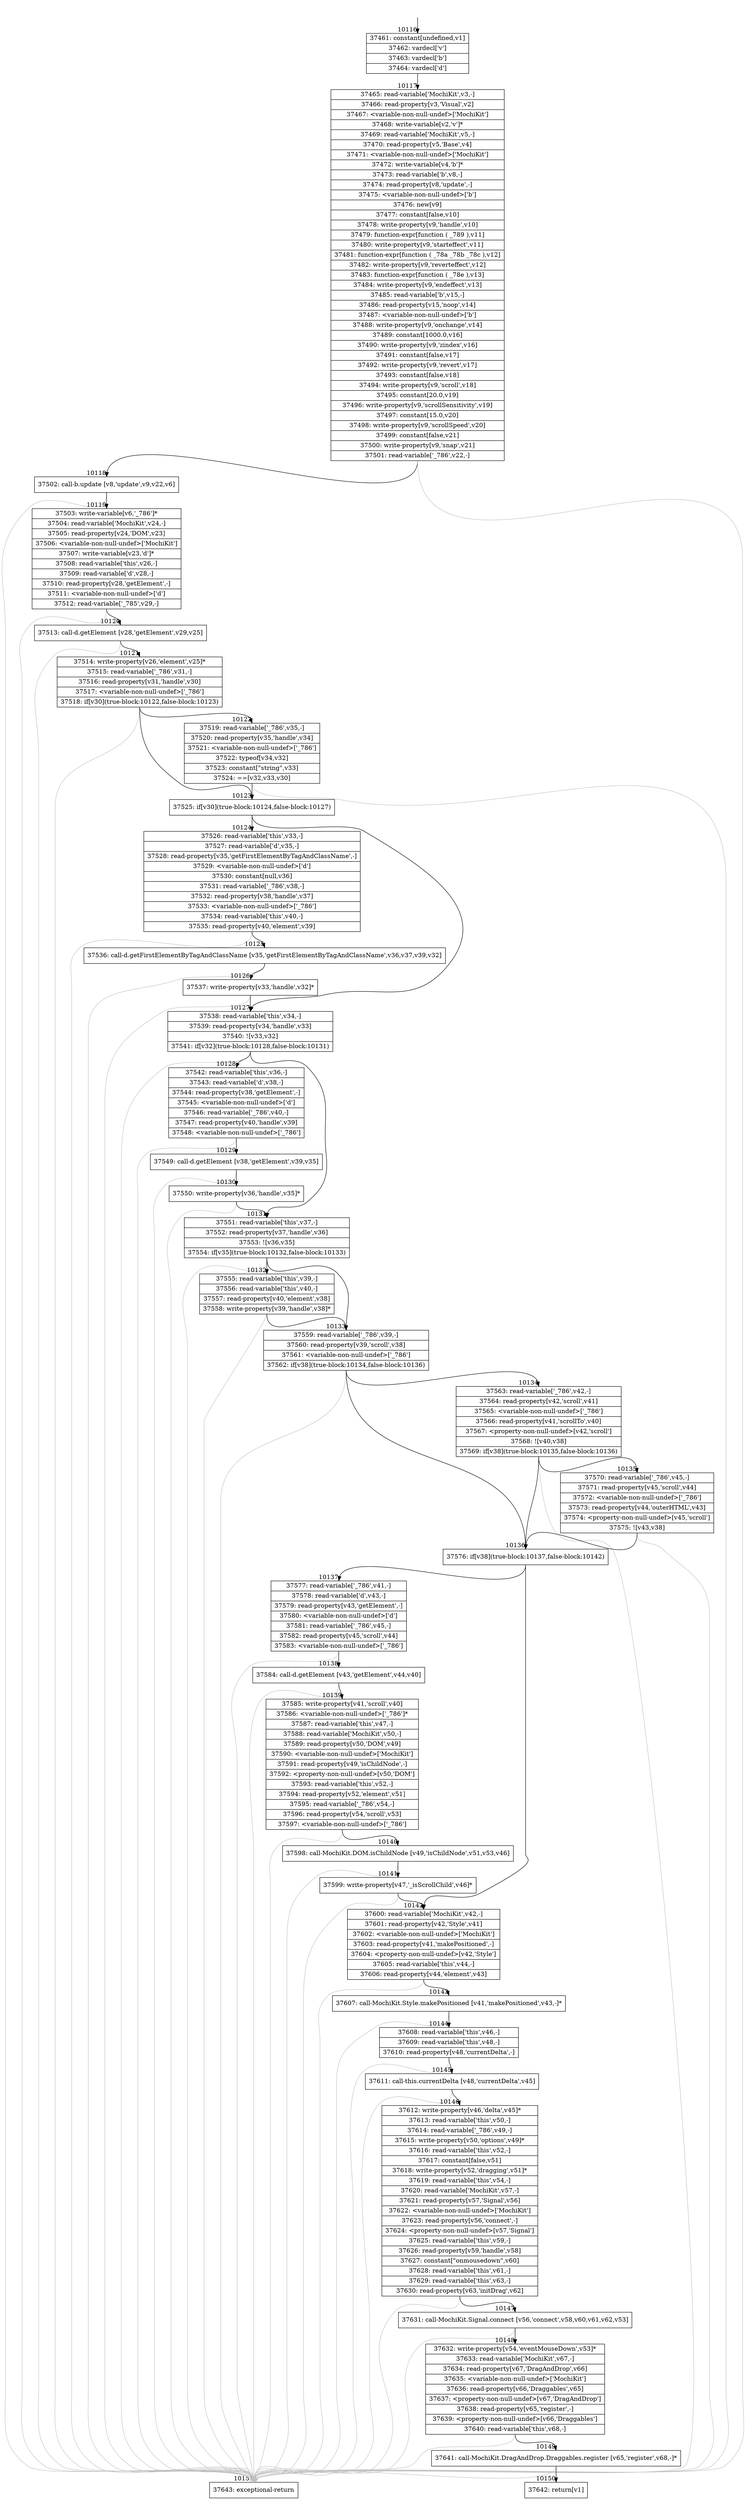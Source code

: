 digraph {
rankdir="TD"
BB_entry722[shape=none,label=""];
BB_entry722 -> BB10116 [tailport=s, headport=n, headlabel="    10116"]
BB10116 [shape=record label="{37461: constant[undefined,v1]|37462: vardecl['v']|37463: vardecl['b']|37464: vardecl['d']}" ] 
BB10116 -> BB10117 [tailport=s, headport=n, headlabel="      10117"]
BB10117 [shape=record label="{37465: read-variable['MochiKit',v3,-]|37466: read-property[v3,'Visual',v2]|37467: \<variable-non-null-undef\>['MochiKit']|37468: write-variable[v2,'v']*|37469: read-variable['MochiKit',v5,-]|37470: read-property[v5,'Base',v4]|37471: \<variable-non-null-undef\>['MochiKit']|37472: write-variable[v4,'b']*|37473: read-variable['b',v8,-]|37474: read-property[v8,'update',-]|37475: \<variable-non-null-undef\>['b']|37476: new[v9]|37477: constant[false,v10]|37478: write-property[v9,'handle',v10]|37479: function-expr[function ( _789 ),v11]|37480: write-property[v9,'starteffect',v11]|37481: function-expr[function ( _78a _78b _78c ),v12]|37482: write-property[v9,'reverteffect',v12]|37483: function-expr[function ( _78e ),v13]|37484: write-property[v9,'endeffect',v13]|37485: read-variable['b',v15,-]|37486: read-property[v15,'noop',v14]|37487: \<variable-non-null-undef\>['b']|37488: write-property[v9,'onchange',v14]|37489: constant[1000.0,v16]|37490: write-property[v9,'zindex',v16]|37491: constant[false,v17]|37492: write-property[v9,'revert',v17]|37493: constant[false,v18]|37494: write-property[v9,'scroll',v18]|37495: constant[20.0,v19]|37496: write-property[v9,'scrollSensitivity',v19]|37497: constant[15.0,v20]|37498: write-property[v9,'scrollSpeed',v20]|37499: constant[false,v21]|37500: write-property[v9,'snap',v21]|37501: read-variable['_786',v22,-]}" ] 
BB10117 -> BB10118 [tailport=s, headport=n, headlabel="      10118"]
BB10117 -> BB10151 [tailport=s, headport=n, color=gray, headlabel="      10151"]
BB10118 [shape=record label="{37502: call-b.update [v8,'update',v9,v22,v6]}" ] 
BB10118 -> BB10119 [tailport=s, headport=n, headlabel="      10119"]
BB10118 -> BB10151 [tailport=s, headport=n, color=gray]
BB10119 [shape=record label="{37503: write-variable[v6,'_786']*|37504: read-variable['MochiKit',v24,-]|37505: read-property[v24,'DOM',v23]|37506: \<variable-non-null-undef\>['MochiKit']|37507: write-variable[v23,'d']*|37508: read-variable['this',v26,-]|37509: read-variable['d',v28,-]|37510: read-property[v28,'getElement',-]|37511: \<variable-non-null-undef\>['d']|37512: read-variable['_785',v29,-]}" ] 
BB10119 -> BB10120 [tailport=s, headport=n, headlabel="      10120"]
BB10119 -> BB10151 [tailport=s, headport=n, color=gray]
BB10120 [shape=record label="{37513: call-d.getElement [v28,'getElement',v29,v25]}" ] 
BB10120 -> BB10121 [tailport=s, headport=n, headlabel="      10121"]
BB10120 -> BB10151 [tailport=s, headport=n, color=gray]
BB10121 [shape=record label="{37514: write-property[v26,'element',v25]*|37515: read-variable['_786',v31,-]|37516: read-property[v31,'handle',v30]|37517: \<variable-non-null-undef\>['_786']|37518: if[v30](true-block:10122,false-block:10123)}" ] 
BB10121 -> BB10123 [tailport=s, headport=n, headlabel="      10123"]
BB10121 -> BB10122 [tailport=s, headport=n, headlabel="      10122"]
BB10121 -> BB10151 [tailport=s, headport=n, color=gray]
BB10122 [shape=record label="{37519: read-variable['_786',v35,-]|37520: read-property[v35,'handle',v34]|37521: \<variable-non-null-undef\>['_786']|37522: typeof[v34,v32]|37523: constant[\"string\",v33]|37524: ==[v32,v33,v30]}" ] 
BB10122 -> BB10123 [tailport=s, headport=n]
BB10122 -> BB10151 [tailport=s, headport=n, color=gray]
BB10123 [shape=record label="{37525: if[v30](true-block:10124,false-block:10127)}" ] 
BB10123 -> BB10124 [tailport=s, headport=n, headlabel="      10124"]
BB10123 -> BB10127 [tailport=s, headport=n, headlabel="      10127"]
BB10124 [shape=record label="{37526: read-variable['this',v33,-]|37527: read-variable['d',v35,-]|37528: read-property[v35,'getFirstElementByTagAndClassName',-]|37529: \<variable-non-null-undef\>['d']|37530: constant[null,v36]|37531: read-variable['_786',v38,-]|37532: read-property[v38,'handle',v37]|37533: \<variable-non-null-undef\>['_786']|37534: read-variable['this',v40,-]|37535: read-property[v40,'element',v39]}" ] 
BB10124 -> BB10125 [tailport=s, headport=n, headlabel="      10125"]
BB10124 -> BB10151 [tailport=s, headport=n, color=gray]
BB10125 [shape=record label="{37536: call-d.getFirstElementByTagAndClassName [v35,'getFirstElementByTagAndClassName',v36,v37,v39,v32]}" ] 
BB10125 -> BB10126 [tailport=s, headport=n, headlabel="      10126"]
BB10125 -> BB10151 [tailport=s, headport=n, color=gray]
BB10126 [shape=record label="{37537: write-property[v33,'handle',v32]*}" ] 
BB10126 -> BB10127 [tailport=s, headport=n]
BB10126 -> BB10151 [tailport=s, headport=n, color=gray]
BB10127 [shape=record label="{37538: read-variable['this',v34,-]|37539: read-property[v34,'handle',v33]|37540: ![v33,v32]|37541: if[v32](true-block:10128,false-block:10131)}" ] 
BB10127 -> BB10128 [tailport=s, headport=n, headlabel="      10128"]
BB10127 -> BB10131 [tailport=s, headport=n, headlabel="      10131"]
BB10127 -> BB10151 [tailport=s, headport=n, color=gray]
BB10128 [shape=record label="{37542: read-variable['this',v36,-]|37543: read-variable['d',v38,-]|37544: read-property[v38,'getElement',-]|37545: \<variable-non-null-undef\>['d']|37546: read-variable['_786',v40,-]|37547: read-property[v40,'handle',v39]|37548: \<variable-non-null-undef\>['_786']}" ] 
BB10128 -> BB10129 [tailport=s, headport=n, headlabel="      10129"]
BB10128 -> BB10151 [tailport=s, headport=n, color=gray]
BB10129 [shape=record label="{37549: call-d.getElement [v38,'getElement',v39,v35]}" ] 
BB10129 -> BB10130 [tailport=s, headport=n, headlabel="      10130"]
BB10129 -> BB10151 [tailport=s, headport=n, color=gray]
BB10130 [shape=record label="{37550: write-property[v36,'handle',v35]*}" ] 
BB10130 -> BB10131 [tailport=s, headport=n]
BB10130 -> BB10151 [tailport=s, headport=n, color=gray]
BB10131 [shape=record label="{37551: read-variable['this',v37,-]|37552: read-property[v37,'handle',v36]|37553: ![v36,v35]|37554: if[v35](true-block:10132,false-block:10133)}" ] 
BB10131 -> BB10132 [tailport=s, headport=n, headlabel="      10132"]
BB10131 -> BB10133 [tailport=s, headport=n, headlabel="      10133"]
BB10131 -> BB10151 [tailport=s, headport=n, color=gray]
BB10132 [shape=record label="{37555: read-variable['this',v39,-]|37556: read-variable['this',v40,-]|37557: read-property[v40,'element',v38]|37558: write-property[v39,'handle',v38]*}" ] 
BB10132 -> BB10133 [tailport=s, headport=n]
BB10132 -> BB10151 [tailport=s, headport=n, color=gray]
BB10133 [shape=record label="{37559: read-variable['_786',v39,-]|37560: read-property[v39,'scroll',v38]|37561: \<variable-non-null-undef\>['_786']|37562: if[v38](true-block:10134,false-block:10136)}" ] 
BB10133 -> BB10136 [tailport=s, headport=n, headlabel="      10136"]
BB10133 -> BB10134 [tailport=s, headport=n, headlabel="      10134"]
BB10133 -> BB10151 [tailport=s, headport=n, color=gray]
BB10134 [shape=record label="{37563: read-variable['_786',v42,-]|37564: read-property[v42,'scroll',v41]|37565: \<variable-non-null-undef\>['_786']|37566: read-property[v41,'scrollTo',v40]|37567: \<property-non-null-undef\>[v42,'scroll']|37568: ![v40,v38]|37569: if[v38](true-block:10135,false-block:10136)}" ] 
BB10134 -> BB10136 [tailport=s, headport=n]
BB10134 -> BB10135 [tailport=s, headport=n, headlabel="      10135"]
BB10134 -> BB10151 [tailport=s, headport=n, color=gray]
BB10135 [shape=record label="{37570: read-variable['_786',v45,-]|37571: read-property[v45,'scroll',v44]|37572: \<variable-non-null-undef\>['_786']|37573: read-property[v44,'outerHTML',v43]|37574: \<property-non-null-undef\>[v45,'scroll']|37575: ![v43,v38]}" ] 
BB10135 -> BB10136 [tailport=s, headport=n]
BB10135 -> BB10151 [tailport=s, headport=n, color=gray]
BB10136 [shape=record label="{37576: if[v38](true-block:10137,false-block:10142)}" ] 
BB10136 -> BB10137 [tailport=s, headport=n, headlabel="      10137"]
BB10136 -> BB10142 [tailport=s, headport=n, headlabel="      10142"]
BB10137 [shape=record label="{37577: read-variable['_786',v41,-]|37578: read-variable['d',v43,-]|37579: read-property[v43,'getElement',-]|37580: \<variable-non-null-undef\>['d']|37581: read-variable['_786',v45,-]|37582: read-property[v45,'scroll',v44]|37583: \<variable-non-null-undef\>['_786']}" ] 
BB10137 -> BB10138 [tailport=s, headport=n, headlabel="      10138"]
BB10137 -> BB10151 [tailport=s, headport=n, color=gray]
BB10138 [shape=record label="{37584: call-d.getElement [v43,'getElement',v44,v40]}" ] 
BB10138 -> BB10139 [tailport=s, headport=n, headlabel="      10139"]
BB10138 -> BB10151 [tailport=s, headport=n, color=gray]
BB10139 [shape=record label="{37585: write-property[v41,'scroll',v40]|37586: \<variable-non-null-undef\>['_786']*|37587: read-variable['this',v47,-]|37588: read-variable['MochiKit',v50,-]|37589: read-property[v50,'DOM',v49]|37590: \<variable-non-null-undef\>['MochiKit']|37591: read-property[v49,'isChildNode',-]|37592: \<property-non-null-undef\>[v50,'DOM']|37593: read-variable['this',v52,-]|37594: read-property[v52,'element',v51]|37595: read-variable['_786',v54,-]|37596: read-property[v54,'scroll',v53]|37597: \<variable-non-null-undef\>['_786']}" ] 
BB10139 -> BB10140 [tailport=s, headport=n, headlabel="      10140"]
BB10139 -> BB10151 [tailport=s, headport=n, color=gray]
BB10140 [shape=record label="{37598: call-MochiKit.DOM.isChildNode [v49,'isChildNode',v51,v53,v46]}" ] 
BB10140 -> BB10141 [tailport=s, headport=n, headlabel="      10141"]
BB10140 -> BB10151 [tailport=s, headport=n, color=gray]
BB10141 [shape=record label="{37599: write-property[v47,'_isScrollChild',v46]*}" ] 
BB10141 -> BB10142 [tailport=s, headport=n]
BB10141 -> BB10151 [tailport=s, headport=n, color=gray]
BB10142 [shape=record label="{37600: read-variable['MochiKit',v42,-]|37601: read-property[v42,'Style',v41]|37602: \<variable-non-null-undef\>['MochiKit']|37603: read-property[v41,'makePositioned',-]|37604: \<property-non-null-undef\>[v42,'Style']|37605: read-variable['this',v44,-]|37606: read-property[v44,'element',v43]}" ] 
BB10142 -> BB10143 [tailport=s, headport=n, headlabel="      10143"]
BB10142 -> BB10151 [tailport=s, headport=n, color=gray]
BB10143 [shape=record label="{37607: call-MochiKit.Style.makePositioned [v41,'makePositioned',v43,-]*}" ] 
BB10143 -> BB10144 [tailport=s, headport=n, headlabel="      10144"]
BB10143 -> BB10151 [tailport=s, headport=n, color=gray]
BB10144 [shape=record label="{37608: read-variable['this',v46,-]|37609: read-variable['this',v48,-]|37610: read-property[v48,'currentDelta',-]}" ] 
BB10144 -> BB10145 [tailport=s, headport=n, headlabel="      10145"]
BB10144 -> BB10151 [tailport=s, headport=n, color=gray]
BB10145 [shape=record label="{37611: call-this.currentDelta [v48,'currentDelta',v45]}" ] 
BB10145 -> BB10146 [tailport=s, headport=n, headlabel="      10146"]
BB10145 -> BB10151 [tailport=s, headport=n, color=gray]
BB10146 [shape=record label="{37612: write-property[v46,'delta',v45]*|37613: read-variable['this',v50,-]|37614: read-variable['_786',v49,-]|37615: write-property[v50,'options',v49]*|37616: read-variable['this',v52,-]|37617: constant[false,v51]|37618: write-property[v52,'dragging',v51]*|37619: read-variable['this',v54,-]|37620: read-variable['MochiKit',v57,-]|37621: read-property[v57,'Signal',v56]|37622: \<variable-non-null-undef\>['MochiKit']|37623: read-property[v56,'connect',-]|37624: \<property-non-null-undef\>[v57,'Signal']|37625: read-variable['this',v59,-]|37626: read-property[v59,'handle',v58]|37627: constant[\"onmousedown\",v60]|37628: read-variable['this',v61,-]|37629: read-variable['this',v63,-]|37630: read-property[v63,'initDrag',v62]}" ] 
BB10146 -> BB10147 [tailport=s, headport=n, headlabel="      10147"]
BB10146 -> BB10151 [tailport=s, headport=n, color=gray]
BB10147 [shape=record label="{37631: call-MochiKit.Signal.connect [v56,'connect',v58,v60,v61,v62,v53]}" ] 
BB10147 -> BB10148 [tailport=s, headport=n, headlabel="      10148"]
BB10147 -> BB10151 [tailport=s, headport=n, color=gray]
BB10148 [shape=record label="{37632: write-property[v54,'eventMouseDown',v53]*|37633: read-variable['MochiKit',v67,-]|37634: read-property[v67,'DragAndDrop',v66]|37635: \<variable-non-null-undef\>['MochiKit']|37636: read-property[v66,'Draggables',v65]|37637: \<property-non-null-undef\>[v67,'DragAndDrop']|37638: read-property[v65,'register',-]|37639: \<property-non-null-undef\>[v66,'Draggables']|37640: read-variable['this',v68,-]}" ] 
BB10148 -> BB10149 [tailport=s, headport=n, headlabel="      10149"]
BB10148 -> BB10151 [tailport=s, headport=n, color=gray]
BB10149 [shape=record label="{37641: call-MochiKit.DragAndDrop.Draggables.register [v65,'register',v68,-]*}" ] 
BB10149 -> BB10150 [tailport=s, headport=n, headlabel="      10150"]
BB10149 -> BB10151 [tailport=s, headport=n, color=gray]
BB10150 [shape=record label="{37642: return[v1]}" ] 
BB10151 [shape=record label="{37643: exceptional-return}" ] 
//#$~ 7123
}
